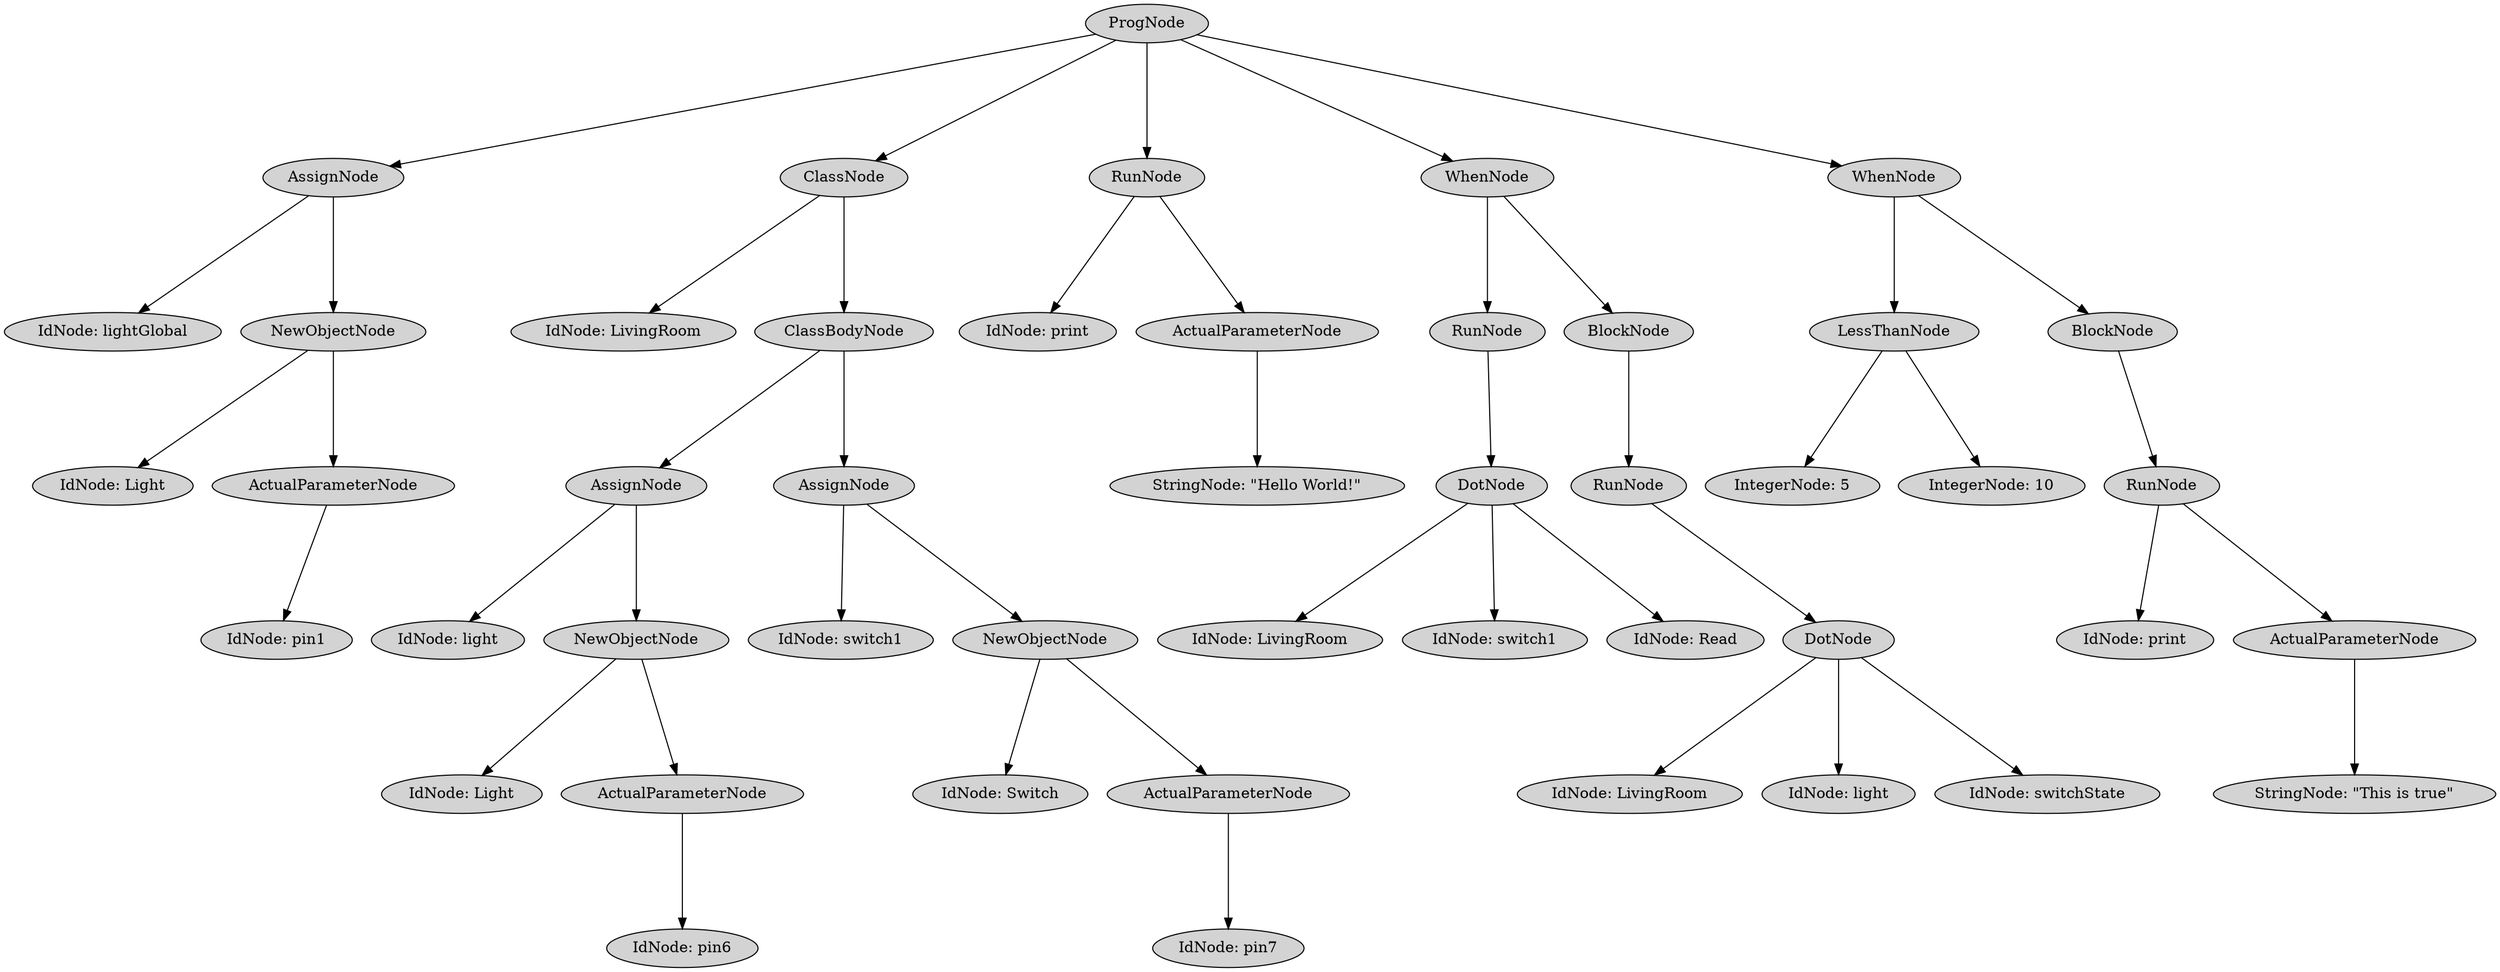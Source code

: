 digraph G {
	graph [ranksep=1.5 ratio=fill]
	node [style=filled]
	3189973 [label=ProgNode]
	3200355 [label=AssignNode]
	3189973 -> 3200355
	3200365 [label="IdNode: lightGlobal"]
	3200355 -> 3200365
	3200379 [label=NewObjectNode]
	3200355 -> 3200379
	3200383 [label="IdNode: Light"]
	3200379 -> 3200383
	3200377 [label=ActualParameterNode]
	3200379 -> 3200377
	3200407 [label="IdNode: pin1"]
	3200377 -> 3200407
	3200367 [label=ClassNode]
	3189973 -> 3200367
	3200363 [label="IdNode: LivingRoom"]
	3200367 -> 3200363
	3200357 [label=ClassBodyNode]
	3200367 -> 3200357
	3200371 [label=AssignNode]
	3200357 -> 3200371
	3200373 [label="IdNode: light"]
	3200371 -> 3200373
	3200397 [label=NewObjectNode]
	3200371 -> 3200397
	3200399 [label="IdNode: Light"]
	3200397 -> 3200399
	3200403 [label=ActualParameterNode]
	3200397 -> 3200403
	3200425 [label="IdNode: pin6"]
	3200403 -> 3200425
	3200375 [label=AssignNode]
	3200357 -> 3200375
	3200387 [label="IdNode: switch1"]
	3200375 -> 3200387
	3200401 [label=NewObjectNode]
	3200375 -> 3200401
	3200415 [label="IdNode: Switch"]
	3200401 -> 3200415
	3200411 [label=ActualParameterNode]
	3200401 -> 3200411
	3200443 [label="IdNode: pin7"]
	3200411 -> 3200443
	3200385 [label=RunNode]
	3189973 -> 3200385
	3200389 [label="IdNode: print"]
	3200385 -> 3200389
	3200395 [label=ActualParameterNode]
	3200385 -> 3200395
	3200419 [label="StringNode: \"Hello World!\""]
	3200395 -> 3200419
	3200381 [label=WhenNode]
	3189973 -> 3200381
	3200429 [label=RunNode]
	3200381 -> 3200429
	3200445 [label=DotNode]
	3200429 -> 3200445
	3200437 [label="IdNode: LivingRoom"]
	3200445 -> 3200437
	3200441 [label="IdNode: switch1"]
	3200445 -> 3200441
	3200439 [label="IdNode: Read"]
	3200445 -> 3200439
	3200417 [label=BlockNode]
	3200381 -> 3200417
	3200413 [label=RunNode]
	3200417 -> 3200413
	3200427 [label=DotNode]
	3200413 -> 3200427
	3200431 [label="IdNode: LivingRoom"]
	3200427 -> 3200431
	3200423 [label="IdNode: light"]
	3200427 -> 3200423
	3200433 [label="IdNode: switchState"]
	3200427 -> 3200433
	3200405 [label=WhenNode]
	3189973 -> 3200405
	3200451 [label=LessThanNode]
	3200405 -> 3200451
	3200459 [label="IntegerNode: 5"]
	3200451 -> 3200459
	3200467 [label="IntegerNode: 10"]
	3200451 -> 3200467
	3200447 [label=BlockNode]
	3200405 -> 3200447
	3200435 [label=RunNode]
	3200447 -> 3200435
	3200461 [label="IdNode: print"]
	3200435 -> 3200461
	3200449 [label=ActualParameterNode]
	3200435 -> 3200449
	3200475 [label="StringNode: \"This is true\""]
	3200449 -> 3200475
	overlap=false
}
